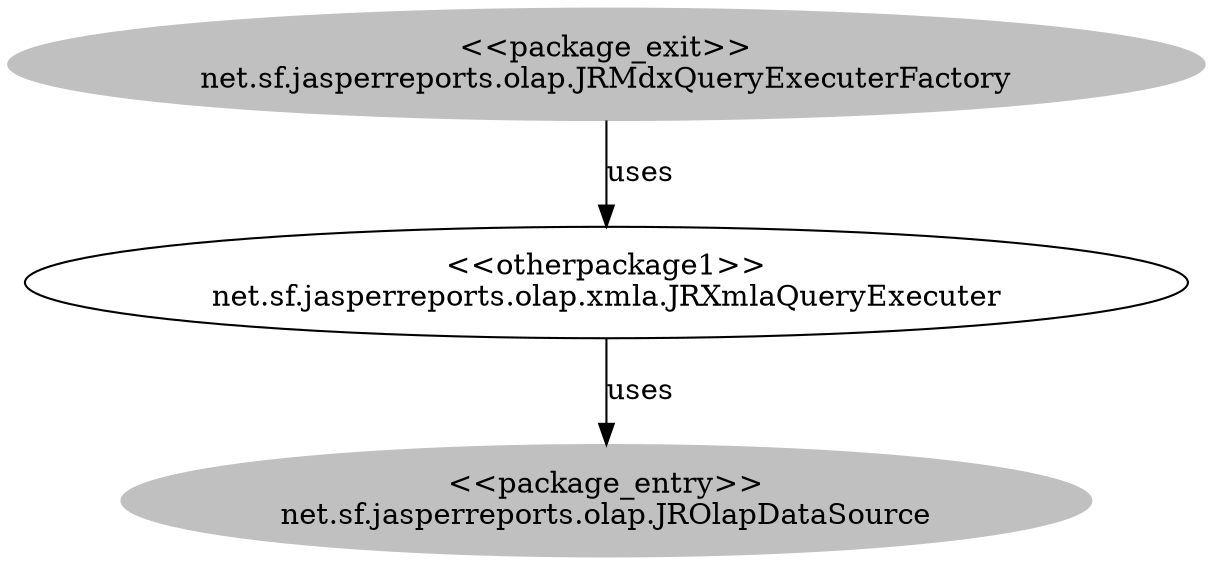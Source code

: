digraph cd {
	net_sf_jasperreports_olap_JRMdxQueryExecuterFactory [label="<<package_exit>>
net.sf.jasperreports.olap.JRMdxQueryExecuterFactory",style=filled,color="grey"];
	net_sf_jasperreports_olap_JROlapDataSource [label="<<package_entry>>
net.sf.jasperreports.olap.JROlapDataSource",style=filled,color="grey"];
	net_sf_jasperreports_olap_xmla_JRXmlaQueryExecuter [label="<<otherpackage1>>
net.sf.jasperreports.olap.xmla.JRXmlaQueryExecuter"];
	net_sf_jasperreports_olap_JRMdxQueryExecuterFactory -> net_sf_jasperreports_olap_xmla_JRXmlaQueryExecuter [label=uses];
	net_sf_jasperreports_olap_xmla_JRXmlaQueryExecuter -> net_sf_jasperreports_olap_JROlapDataSource [label=uses];
}
